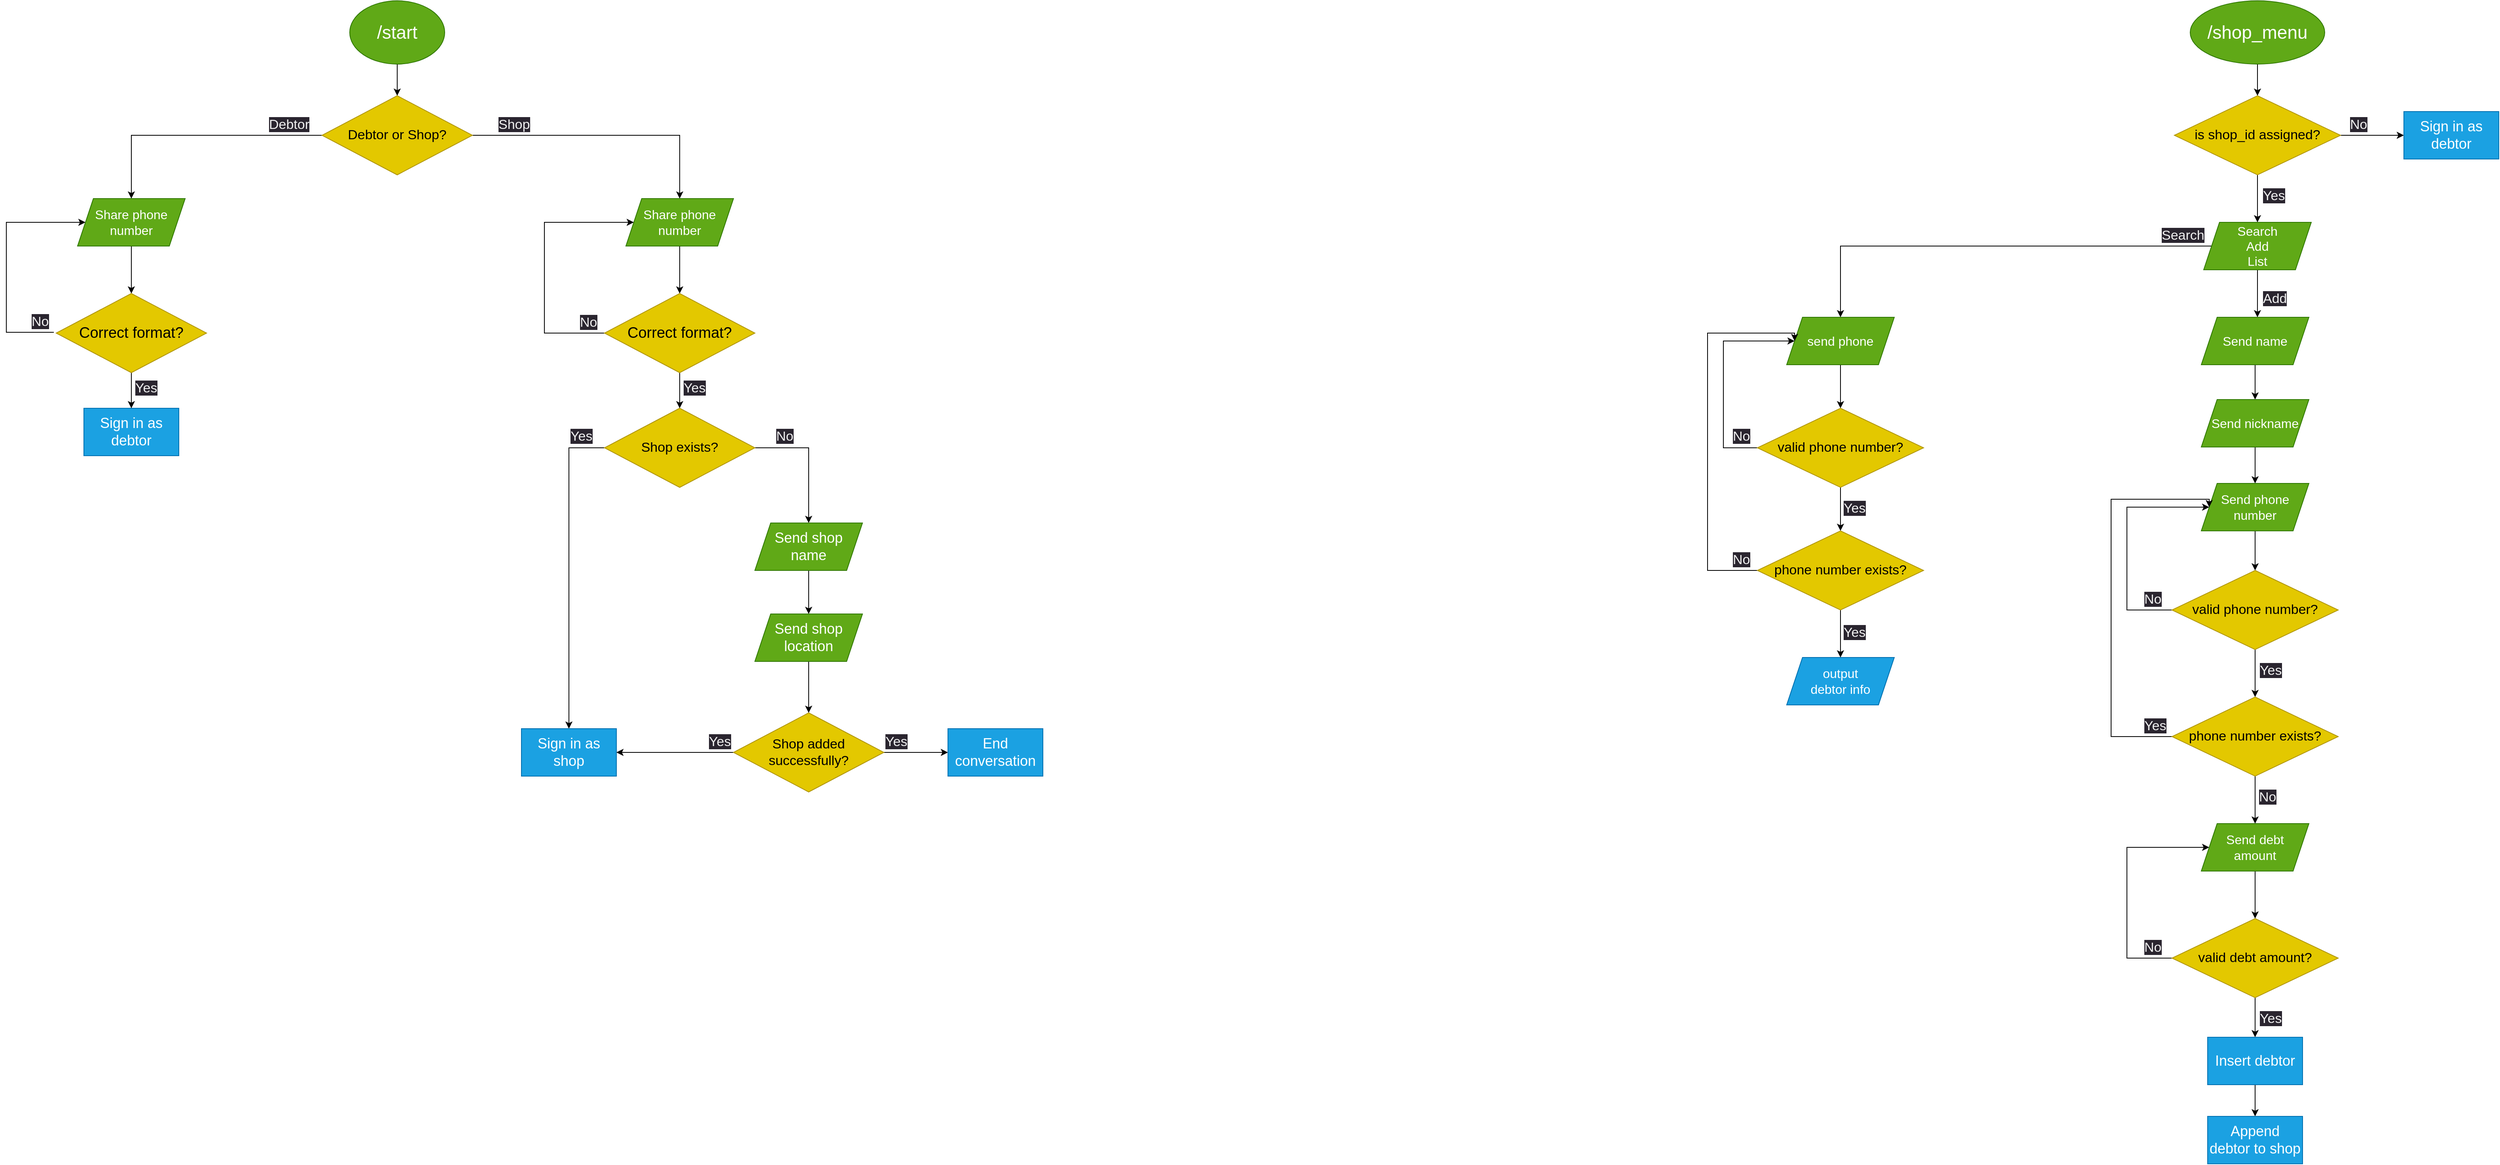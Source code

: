 <mxfile version="21.5.0" type="device">
  <diagram name="Page-1" id="ZCTmXSfx99b_AYZsrj3S">
    <mxGraphModel dx="1834" dy="844" grid="1" gridSize="10" guides="1" tooltips="1" connect="1" arrows="1" fold="1" page="0" pageScale="1" pageWidth="827" pageHeight="1169" math="0" shadow="0">
      <root>
        <mxCell id="0" />
        <mxCell id="1" parent="0" />
        <mxCell id="9ZaSiUd8DV9uHAAC3J2y-7" style="edgeStyle=orthogonalEdgeStyle;rounded=0;orthogonalLoop=1;jettySize=auto;html=1;exitX=0.5;exitY=1;exitDx=0;exitDy=0;entryX=0.5;entryY=0;entryDx=0;entryDy=0;" parent="1" source="9ZaSiUd8DV9uHAAC3J2y-1" target="9ZaSiUd8DV9uHAAC3J2y-6" edge="1">
          <mxGeometry relative="1" as="geometry" />
        </mxCell>
        <mxCell id="9ZaSiUd8DV9uHAAC3J2y-1" value="&lt;font style=&quot;font-size: 23px;&quot;&gt;/start&lt;/font&gt;" style="ellipse;whiteSpace=wrap;html=1;fillColor=#60a917;fontColor=#ffffff;strokeColor=#2D7600;" parent="1" vertex="1">
          <mxGeometry x="354" y="40" width="120" height="80" as="geometry" />
        </mxCell>
        <mxCell id="9ZaSiUd8DV9uHAAC3J2y-29" style="edgeStyle=orthogonalEdgeStyle;rounded=0;orthogonalLoop=1;jettySize=auto;html=1;exitX=0;exitY=0.5;exitDx=0;exitDy=0;entryX=0.5;entryY=0;entryDx=0;entryDy=0;" parent="1" source="9ZaSiUd8DV9uHAAC3J2y-6" target="9ZaSiUd8DV9uHAAC3J2y-28" edge="1">
          <mxGeometry relative="1" as="geometry" />
        </mxCell>
        <mxCell id="9ZaSiUd8DV9uHAAC3J2y-33" style="edgeStyle=orthogonalEdgeStyle;rounded=0;orthogonalLoop=1;jettySize=auto;html=1;exitX=1;exitY=0.5;exitDx=0;exitDy=0;entryX=0.5;entryY=0;entryDx=0;entryDy=0;" parent="1" source="9ZaSiUd8DV9uHAAC3J2y-6" target="9ZaSiUd8DV9uHAAC3J2y-31" edge="1">
          <mxGeometry relative="1" as="geometry" />
        </mxCell>
        <mxCell id="9ZaSiUd8DV9uHAAC3J2y-6" value="&lt;font style=&quot;font-size: 17px;&quot;&gt;Debtor or Shop?&lt;/font&gt;" style="rhombus;whiteSpace=wrap;html=1;fillColor=#e3c800;fontColor=#000000;strokeColor=#B09500;" parent="1" vertex="1">
          <mxGeometry x="319" y="160" width="190" height="100" as="geometry" />
        </mxCell>
        <mxCell id="9ZaSiUd8DV9uHAAC3J2y-10" value="&lt;font style=&quot;font-size: 18px;&quot;&gt;Sign in as debtor&lt;/font&gt;" style="rounded=0;whiteSpace=wrap;html=1;fillColor=#1ba1e2;fontColor=#ffffff;strokeColor=#006EAF;" parent="1" vertex="1">
          <mxGeometry x="18" y="555" width="120" height="60" as="geometry" />
        </mxCell>
        <mxCell id="9ZaSiUd8DV9uHAAC3J2y-12" value="&lt;span style=&quot;color: rgb(240, 240, 240); font-family: Helvetica; font-size: 17px; font-style: normal; font-variant-ligatures: normal; font-variant-caps: normal; font-weight: 400; letter-spacing: normal; orphans: 2; text-align: center; text-indent: 0px; text-transform: none; widows: 2; word-spacing: 0px; -webkit-text-stroke-width: 0px; background-color: rgb(42, 37, 47); text-decoration-thickness: initial; text-decoration-style: initial; text-decoration-color: initial; float: none; display: inline !important;&quot;&gt;Debtor&lt;/span&gt;" style="text;whiteSpace=wrap;html=1;" parent="1" vertex="1">
          <mxGeometry x="250" y="180" width="60" height="30" as="geometry" />
        </mxCell>
        <mxCell id="9ZaSiUd8DV9uHAAC3J2y-19" style="edgeStyle=orthogonalEdgeStyle;rounded=0;orthogonalLoop=1;jettySize=auto;html=1;exitX=0;exitY=0.5;exitDx=0;exitDy=0;entryX=0.5;entryY=0;entryDx=0;entryDy=0;" parent="1" source="9ZaSiUd8DV9uHAAC3J2y-15" target="9ZaSiUd8DV9uHAAC3J2y-18" edge="1">
          <mxGeometry relative="1" as="geometry" />
        </mxCell>
        <mxCell id="9ZaSiUd8DV9uHAAC3J2y-38" style="edgeStyle=orthogonalEdgeStyle;rounded=0;orthogonalLoop=1;jettySize=auto;html=1;exitX=1;exitY=0.5;exitDx=0;exitDy=0;entryX=0.5;entryY=0;entryDx=0;entryDy=0;" parent="1" source="9ZaSiUd8DV9uHAAC3J2y-15" target="9ZaSiUd8DV9uHAAC3J2y-35" edge="1">
          <mxGeometry relative="1" as="geometry" />
        </mxCell>
        <mxCell id="9ZaSiUd8DV9uHAAC3J2y-15" value="&lt;font style=&quot;font-size: 17px;&quot;&gt;Shop exists?&lt;/font&gt;" style="rhombus;whiteSpace=wrap;html=1;fillColor=#e3c800;fontColor=#000000;strokeColor=#B09500;" parent="1" vertex="1">
          <mxGeometry x="676" y="555" width="190" height="100" as="geometry" />
        </mxCell>
        <mxCell id="9ZaSiUd8DV9uHAAC3J2y-18" value="&lt;font style=&quot;font-size: 18px;&quot;&gt;Sign in as shop&lt;/font&gt;" style="rounded=0;whiteSpace=wrap;html=1;fillColor=#1ba1e2;fontColor=#ffffff;strokeColor=#006EAF;" parent="1" vertex="1">
          <mxGeometry x="571" y="960" width="120" height="60" as="geometry" />
        </mxCell>
        <mxCell id="9ZaSiUd8DV9uHAAC3J2y-22" value="&lt;span style=&quot;color: rgb(240, 240, 240); font-family: Helvetica; font-size: 17px; font-style: normal; font-variant-ligatures: normal; font-variant-caps: normal; font-weight: 400; letter-spacing: normal; orphans: 2; text-align: center; text-indent: 0px; text-transform: none; widows: 2; word-spacing: 0px; -webkit-text-stroke-width: 0px; background-color: rgb(42, 37, 47); text-decoration-thickness: initial; text-decoration-style: initial; text-decoration-color: initial; float: none; display: inline !important;&quot;&gt;Shop&lt;/span&gt;" style="text;whiteSpace=wrap;html=1;" parent="1" vertex="1">
          <mxGeometry x="540" y="180" width="60" height="30" as="geometry" />
        </mxCell>
        <mxCell id="9ZaSiUd8DV9uHAAC3J2y-23" value="&lt;span style=&quot;color: rgb(240, 240, 240); font-family: Helvetica; font-size: 17px; font-style: normal; font-variant-ligatures: normal; font-variant-caps: normal; font-weight: 400; letter-spacing: normal; orphans: 2; text-align: center; text-indent: 0px; text-transform: none; widows: 2; word-spacing: 0px; -webkit-text-stroke-width: 0px; background-color: rgb(42, 37, 47); text-decoration-thickness: initial; text-decoration-style: initial; text-decoration-color: initial; float: none; display: inline !important;&quot;&gt;Yes&lt;/span&gt;" style="text;whiteSpace=wrap;html=1;" parent="1" vertex="1">
          <mxGeometry x="631" y="574" width="60" height="30" as="geometry" />
        </mxCell>
        <mxCell id="9ZaSiUd8DV9uHAAC3J2y-24" value="&lt;span style=&quot;color: rgb(240, 240, 240); font-family: Helvetica; font-size: 17px; font-style: normal; font-variant-ligatures: normal; font-variant-caps: normal; font-weight: 400; letter-spacing: normal; orphans: 2; text-align: center; text-indent: 0px; text-transform: none; widows: 2; word-spacing: 0px; -webkit-text-stroke-width: 0px; background-color: rgb(42, 37, 47); text-decoration-thickness: initial; text-decoration-style: initial; text-decoration-color: initial; float: none; display: inline !important;&quot;&gt;No&lt;/span&gt;" style="text;whiteSpace=wrap;html=1;" parent="1" vertex="1">
          <mxGeometry x="891" y="574" width="60" height="30" as="geometry" />
        </mxCell>
        <mxCell id="9ZaSiUd8DV9uHAAC3J2y-42" style="edgeStyle=orthogonalEdgeStyle;rounded=0;orthogonalLoop=1;jettySize=auto;html=1;exitX=0.5;exitY=1;exitDx=0;exitDy=0;entryX=0.5;entryY=0;entryDx=0;entryDy=0;" parent="1" source="9ZaSiUd8DV9uHAAC3J2y-28" target="9ZaSiUd8DV9uHAAC3J2y-41" edge="1">
          <mxGeometry relative="1" as="geometry" />
        </mxCell>
        <mxCell id="9ZaSiUd8DV9uHAAC3J2y-28" value="&lt;font style=&quot;font-size: 16px;&quot;&gt;Share phone number&lt;/font&gt;" style="shape=parallelogram;perimeter=parallelogramPerimeter;whiteSpace=wrap;html=1;fixedSize=1;fillColor=#60a917;fontColor=#ffffff;strokeColor=#2D7600;" parent="1" vertex="1">
          <mxGeometry x="10" y="290" width="136" height="60" as="geometry" />
        </mxCell>
        <mxCell id="9ZaSiUd8DV9uHAAC3J2y-49" style="edgeStyle=orthogonalEdgeStyle;rounded=0;orthogonalLoop=1;jettySize=auto;html=1;exitX=0.5;exitY=1;exitDx=0;exitDy=0;entryX=0.5;entryY=0;entryDx=0;entryDy=0;" parent="1" source="9ZaSiUd8DV9uHAAC3J2y-31" target="9ZaSiUd8DV9uHAAC3J2y-48" edge="1">
          <mxGeometry relative="1" as="geometry" />
        </mxCell>
        <mxCell id="9ZaSiUd8DV9uHAAC3J2y-31" value="&lt;font style=&quot;font-size: 16px;&quot;&gt;Share phone number&lt;/font&gt;" style="shape=parallelogram;perimeter=parallelogramPerimeter;whiteSpace=wrap;html=1;fixedSize=1;fillColor=#60a917;fontColor=#ffffff;strokeColor=#2D7600;" parent="1" vertex="1">
          <mxGeometry x="703" y="290" width="136" height="60" as="geometry" />
        </mxCell>
        <mxCell id="9ZaSiUd8DV9uHAAC3J2y-37" style="edgeStyle=orthogonalEdgeStyle;rounded=0;orthogonalLoop=1;jettySize=auto;html=1;exitX=0.5;exitY=1;exitDx=0;exitDy=0;entryX=0.5;entryY=0;entryDx=0;entryDy=0;" parent="1" source="9ZaSiUd8DV9uHAAC3J2y-35" target="9ZaSiUd8DV9uHAAC3J2y-36" edge="1">
          <mxGeometry relative="1" as="geometry" />
        </mxCell>
        <mxCell id="9ZaSiUd8DV9uHAAC3J2y-35" value="&lt;font style=&quot;font-size: 18px;&quot;&gt;Send shop name&lt;/font&gt;" style="shape=parallelogram;perimeter=parallelogramPerimeter;whiteSpace=wrap;html=1;fixedSize=1;fillColor=#60a917;fontColor=#ffffff;strokeColor=#2D7600;" parent="1" vertex="1">
          <mxGeometry x="866" y="700" width="136" height="60" as="geometry" />
        </mxCell>
        <mxCell id="9ZaSiUd8DV9uHAAC3J2y-56" style="edgeStyle=orthogonalEdgeStyle;rounded=0;orthogonalLoop=1;jettySize=auto;html=1;exitX=0.5;exitY=1;exitDx=0;exitDy=0;entryX=0.5;entryY=0;entryDx=0;entryDy=0;" parent="1" source="9ZaSiUd8DV9uHAAC3J2y-36" target="9ZaSiUd8DV9uHAAC3J2y-55" edge="1">
          <mxGeometry relative="1" as="geometry" />
        </mxCell>
        <mxCell id="9ZaSiUd8DV9uHAAC3J2y-36" value="&lt;font style=&quot;font-size: 18px;&quot;&gt;Send shop location&lt;/font&gt;" style="shape=parallelogram;perimeter=parallelogramPerimeter;whiteSpace=wrap;html=1;fixedSize=1;fillColor=#60a917;fontColor=#ffffff;strokeColor=#2D7600;" parent="1" vertex="1">
          <mxGeometry x="866" y="815" width="136" height="60" as="geometry" />
        </mxCell>
        <mxCell id="9ZaSiUd8DV9uHAAC3J2y-43" style="edgeStyle=orthogonalEdgeStyle;rounded=0;orthogonalLoop=1;jettySize=auto;html=1;exitX=0.5;exitY=1;exitDx=0;exitDy=0;entryX=0.5;entryY=0;entryDx=0;entryDy=0;" parent="1" source="9ZaSiUd8DV9uHAAC3J2y-41" target="9ZaSiUd8DV9uHAAC3J2y-10" edge="1">
          <mxGeometry relative="1" as="geometry" />
        </mxCell>
        <mxCell id="9ZaSiUd8DV9uHAAC3J2y-41" value="&lt;font style=&quot;font-size: 19px;&quot;&gt;Correct format?&lt;/font&gt;" style="rhombus;whiteSpace=wrap;html=1;fillColor=#e3c800;fontColor=#000000;strokeColor=#B09500;" parent="1" vertex="1">
          <mxGeometry x="-17" y="410" width="190" height="100" as="geometry" />
        </mxCell>
        <mxCell id="9ZaSiUd8DV9uHAAC3J2y-44" value="&lt;span style=&quot;color: rgb(240, 240, 240); font-family: Helvetica; font-size: 17px; font-style: normal; font-variant-ligatures: normal; font-variant-caps: normal; font-weight: 400; letter-spacing: normal; orphans: 2; text-align: center; text-indent: 0px; text-transform: none; widows: 2; word-spacing: 0px; -webkit-text-stroke-width: 0px; background-color: rgb(42, 37, 47); text-decoration-thickness: initial; text-decoration-style: initial; text-decoration-color: initial; float: none; display: inline !important;&quot;&gt;Yes&lt;/span&gt;" style="text;whiteSpace=wrap;html=1;" parent="1" vertex="1">
          <mxGeometry x="81" y="513" width="60" height="30" as="geometry" />
        </mxCell>
        <mxCell id="9ZaSiUd8DV9uHAAC3J2y-47" style="edgeStyle=orthogonalEdgeStyle;rounded=0;orthogonalLoop=1;jettySize=auto;html=1;exitX=0.5;exitY=1;exitDx=0;exitDy=0;entryX=0;entryY=0.5;entryDx=0;entryDy=0;" parent="1" source="9ZaSiUd8DV9uHAAC3J2y-45" target="9ZaSiUd8DV9uHAAC3J2y-28" edge="1">
          <mxGeometry relative="1" as="geometry">
            <Array as="points">
              <mxPoint x="-80" y="459" />
              <mxPoint x="-80" y="320" />
            </Array>
          </mxGeometry>
        </mxCell>
        <mxCell id="9ZaSiUd8DV9uHAAC3J2y-45" value="&lt;span style=&quot;color: rgb(240, 240, 240); font-family: Helvetica; font-size: 17px; font-style: normal; font-variant-ligatures: normal; font-variant-caps: normal; font-weight: 400; letter-spacing: normal; orphans: 2; text-align: center; text-indent: 0px; text-transform: none; widows: 2; word-spacing: 0px; -webkit-text-stroke-width: 0px; background-color: rgb(42, 37, 47); text-decoration-thickness: initial; text-decoration-style: initial; text-decoration-color: initial; float: none; display: inline !important;&quot;&gt;No&lt;/span&gt;" style="text;whiteSpace=wrap;html=1;" parent="1" vertex="1">
          <mxGeometry x="-50" y="429" width="60" height="30" as="geometry" />
        </mxCell>
        <mxCell id="9ZaSiUd8DV9uHAAC3J2y-50" style="edgeStyle=orthogonalEdgeStyle;rounded=0;orthogonalLoop=1;jettySize=auto;html=1;exitX=0.5;exitY=1;exitDx=0;exitDy=0;entryX=0.5;entryY=0;entryDx=0;entryDy=0;" parent="1" source="9ZaSiUd8DV9uHAAC3J2y-48" target="9ZaSiUd8DV9uHAAC3J2y-15" edge="1">
          <mxGeometry relative="1" as="geometry" />
        </mxCell>
        <mxCell id="9ZaSiUd8DV9uHAAC3J2y-51" style="edgeStyle=orthogonalEdgeStyle;rounded=0;orthogonalLoop=1;jettySize=auto;html=1;exitX=0;exitY=0.5;exitDx=0;exitDy=0;entryX=0;entryY=0.5;entryDx=0;entryDy=0;" parent="1" source="9ZaSiUd8DV9uHAAC3J2y-48" target="9ZaSiUd8DV9uHAAC3J2y-31" edge="1">
          <mxGeometry relative="1" as="geometry">
            <Array as="points">
              <mxPoint x="600" y="460" />
              <mxPoint x="600" y="320" />
            </Array>
          </mxGeometry>
        </mxCell>
        <mxCell id="9ZaSiUd8DV9uHAAC3J2y-48" value="&lt;font style=&quot;font-size: 19px;&quot;&gt;Correct format?&lt;/font&gt;" style="rhombus;whiteSpace=wrap;html=1;fillColor=#e3c800;fontColor=#000000;strokeColor=#B09500;" parent="1" vertex="1">
          <mxGeometry x="676" y="410" width="190" height="100" as="geometry" />
        </mxCell>
        <mxCell id="9ZaSiUd8DV9uHAAC3J2y-52" value="&lt;span style=&quot;color: rgb(240, 240, 240); font-family: Helvetica; font-size: 17px; font-style: normal; font-variant-ligatures: normal; font-variant-caps: normal; font-weight: 400; letter-spacing: normal; orphans: 2; text-align: center; text-indent: 0px; text-transform: none; widows: 2; word-spacing: 0px; -webkit-text-stroke-width: 0px; background-color: rgb(42, 37, 47); text-decoration-thickness: initial; text-decoration-style: initial; text-decoration-color: initial; float: none; display: inline !important;&quot;&gt;No&lt;/span&gt;" style="text;whiteSpace=wrap;html=1;" parent="1" vertex="1">
          <mxGeometry x="643" y="430" width="60" height="30" as="geometry" />
        </mxCell>
        <mxCell id="9ZaSiUd8DV9uHAAC3J2y-53" value="&lt;span style=&quot;color: rgb(240, 240, 240); font-family: Helvetica; font-size: 17px; font-style: normal; font-variant-ligatures: normal; font-variant-caps: normal; font-weight: 400; letter-spacing: normal; orphans: 2; text-align: center; text-indent: 0px; text-transform: none; widows: 2; word-spacing: 0px; -webkit-text-stroke-width: 0px; background-color: rgb(42, 37, 47); text-decoration-thickness: initial; text-decoration-style: initial; text-decoration-color: initial; float: none; display: inline !important;&quot;&gt;Yes&lt;/span&gt;" style="text;whiteSpace=wrap;html=1;" parent="1" vertex="1">
          <mxGeometry x="774" y="513" width="60" height="30" as="geometry" />
        </mxCell>
        <mxCell id="9ZaSiUd8DV9uHAAC3J2y-57" style="edgeStyle=orthogonalEdgeStyle;rounded=0;orthogonalLoop=1;jettySize=auto;html=1;exitX=0;exitY=0.5;exitDx=0;exitDy=0;entryX=1;entryY=0.5;entryDx=0;entryDy=0;" parent="1" source="9ZaSiUd8DV9uHAAC3J2y-55" target="9ZaSiUd8DV9uHAAC3J2y-18" edge="1">
          <mxGeometry relative="1" as="geometry" />
        </mxCell>
        <mxCell id="9ZaSiUd8DV9uHAAC3J2y-60" style="edgeStyle=orthogonalEdgeStyle;rounded=0;orthogonalLoop=1;jettySize=auto;html=1;exitX=1;exitY=0.5;exitDx=0;exitDy=0;entryX=0;entryY=0.5;entryDx=0;entryDy=0;" parent="1" source="9ZaSiUd8DV9uHAAC3J2y-55" target="9ZaSiUd8DV9uHAAC3J2y-59" edge="1">
          <mxGeometry relative="1" as="geometry" />
        </mxCell>
        <mxCell id="9ZaSiUd8DV9uHAAC3J2y-55" value="&lt;span style=&quot;font-size: 17px;&quot;&gt;Shop added successfully?&lt;/span&gt;" style="rhombus;whiteSpace=wrap;html=1;fillColor=#e3c800;fontColor=#000000;strokeColor=#B09500;" parent="1" vertex="1">
          <mxGeometry x="839" y="940" width="190" height="100" as="geometry" />
        </mxCell>
        <mxCell id="9ZaSiUd8DV9uHAAC3J2y-58" value="&lt;span style=&quot;color: rgb(240, 240, 240); font-family: Helvetica; font-size: 17px; font-style: normal; font-variant-ligatures: normal; font-variant-caps: normal; font-weight: 400; letter-spacing: normal; orphans: 2; text-align: center; text-indent: 0px; text-transform: none; widows: 2; word-spacing: 0px; -webkit-text-stroke-width: 0px; background-color: rgb(42, 37, 47); text-decoration-thickness: initial; text-decoration-style: initial; text-decoration-color: initial; float: none; display: inline !important;&quot;&gt;Yes&lt;/span&gt;" style="text;whiteSpace=wrap;html=1;" parent="1" vertex="1">
          <mxGeometry x="806" y="960" width="60" height="30" as="geometry" />
        </mxCell>
        <mxCell id="9ZaSiUd8DV9uHAAC3J2y-59" value="&lt;font style=&quot;font-size: 18px;&quot;&gt;End conversation&lt;/font&gt;" style="rounded=0;whiteSpace=wrap;html=1;fillColor=#1ba1e2;fontColor=#ffffff;strokeColor=#006EAF;" parent="1" vertex="1">
          <mxGeometry x="1110" y="960" width="120" height="60" as="geometry" />
        </mxCell>
        <mxCell id="9ZaSiUd8DV9uHAAC3J2y-61" value="&lt;span style=&quot;color: rgb(240, 240, 240); font-family: Helvetica; font-size: 17px; font-style: normal; font-variant-ligatures: normal; font-variant-caps: normal; font-weight: 400; letter-spacing: normal; orphans: 2; text-align: center; text-indent: 0px; text-transform: none; widows: 2; word-spacing: 0px; -webkit-text-stroke-width: 0px; background-color: rgb(42, 37, 47); text-decoration-thickness: initial; text-decoration-style: initial; text-decoration-color: initial; float: none; display: inline !important;&quot;&gt;Yes&lt;/span&gt;" style="text;whiteSpace=wrap;html=1;" parent="1" vertex="1">
          <mxGeometry x="1029" y="960" width="60" height="30" as="geometry" />
        </mxCell>
        <mxCell id="9ZaSiUd8DV9uHAAC3J2y-66" style="edgeStyle=orthogonalEdgeStyle;rounded=0;orthogonalLoop=1;jettySize=auto;html=1;exitX=0.5;exitY=1;exitDx=0;exitDy=0;entryX=0.5;entryY=0;entryDx=0;entryDy=0;" parent="1" source="9ZaSiUd8DV9uHAAC3J2y-64" target="9ZaSiUd8DV9uHAAC3J2y-65" edge="1">
          <mxGeometry relative="1" as="geometry" />
        </mxCell>
        <mxCell id="9ZaSiUd8DV9uHAAC3J2y-64" value="&lt;font style=&quot;font-size: 23px;&quot;&gt;/shop_menu&lt;/font&gt;" style="ellipse;whiteSpace=wrap;html=1;fillColor=#60a917;fontColor=#ffffff;strokeColor=#2D7600;" parent="1" vertex="1">
          <mxGeometry x="2680" y="40" width="170" height="80" as="geometry" />
        </mxCell>
        <mxCell id="9ZaSiUd8DV9uHAAC3J2y-68" style="edgeStyle=orthogonalEdgeStyle;rounded=0;orthogonalLoop=1;jettySize=auto;html=1;exitX=1;exitY=0.5;exitDx=0;exitDy=0;entryX=0;entryY=0.5;entryDx=0;entryDy=0;" parent="1" source="9ZaSiUd8DV9uHAAC3J2y-65" target="9ZaSiUd8DV9uHAAC3J2y-67" edge="1">
          <mxGeometry relative="1" as="geometry" />
        </mxCell>
        <mxCell id="9ZaSiUd8DV9uHAAC3J2y-74" style="edgeStyle=orthogonalEdgeStyle;rounded=0;orthogonalLoop=1;jettySize=auto;html=1;exitX=0.5;exitY=1;exitDx=0;exitDy=0;" parent="1" source="9ZaSiUd8DV9uHAAC3J2y-65" target="9ZaSiUd8DV9uHAAC3J2y-73" edge="1">
          <mxGeometry relative="1" as="geometry" />
        </mxCell>
        <mxCell id="9ZaSiUd8DV9uHAAC3J2y-65" value="&lt;font style=&quot;font-size: 17px;&quot;&gt;is shop_id assigned?&lt;/font&gt;" style="rhombus;whiteSpace=wrap;html=1;fillColor=#e3c800;fontColor=#000000;strokeColor=#B09500;" parent="1" vertex="1">
          <mxGeometry x="2660" y="160" width="210" height="100" as="geometry" />
        </mxCell>
        <mxCell id="9ZaSiUd8DV9uHAAC3J2y-67" value="&lt;font style=&quot;font-size: 18px;&quot;&gt;Sign in as debtor&lt;/font&gt;" style="rounded=0;whiteSpace=wrap;html=1;fillColor=#1ba1e2;fontColor=#ffffff;strokeColor=#006EAF;" parent="1" vertex="1">
          <mxGeometry x="2950" y="180" width="120" height="60" as="geometry" />
        </mxCell>
        <mxCell id="9ZaSiUd8DV9uHAAC3J2y-69" value="&lt;span style=&quot;color: rgb(240, 240, 240); font-family: Helvetica; font-size: 17px; font-style: normal; font-variant-ligatures: normal; font-variant-caps: normal; font-weight: 400; letter-spacing: normal; orphans: 2; text-align: center; text-indent: 0px; text-transform: none; widows: 2; word-spacing: 0px; -webkit-text-stroke-width: 0px; background-color: rgb(42, 37, 47); text-decoration-thickness: initial; text-decoration-style: initial; text-decoration-color: initial; float: none; display: inline !important;&quot;&gt;No&lt;/span&gt;" style="text;whiteSpace=wrap;html=1;" parent="1" vertex="1">
          <mxGeometry x="2880" y="180" width="60" height="30" as="geometry" />
        </mxCell>
        <mxCell id="9ZaSiUd8DV9uHAAC3J2y-72" value="&lt;span style=&quot;color: rgb(240, 240, 240); font-family: Helvetica; font-size: 17px; font-style: normal; font-variant-ligatures: normal; font-variant-caps: normal; font-weight: 400; letter-spacing: normal; orphans: 2; text-align: center; text-indent: 0px; text-transform: none; widows: 2; word-spacing: 0px; -webkit-text-stroke-width: 0px; background-color: rgb(42, 37, 47); text-decoration-thickness: initial; text-decoration-style: initial; text-decoration-color: initial; float: none; display: inline !important;&quot;&gt;Yes&lt;/span&gt;" style="text;whiteSpace=wrap;html=1;" parent="1" vertex="1">
          <mxGeometry x="2770" y="270" width="60" height="30" as="geometry" />
        </mxCell>
        <mxCell id="9ZaSiUd8DV9uHAAC3J2y-77" style="edgeStyle=orthogonalEdgeStyle;rounded=0;orthogonalLoop=1;jettySize=auto;html=1;exitX=0.5;exitY=1;exitDx=0;exitDy=0;" parent="1" source="9ZaSiUd8DV9uHAAC3J2y-73" edge="1">
          <mxGeometry relative="1" as="geometry">
            <mxPoint x="2764.952" y="440" as="targetPoint" />
          </mxGeometry>
        </mxCell>
        <mxCell id="I39oS0J3rHiWMV1ZDgQ9-15" style="edgeStyle=orthogonalEdgeStyle;rounded=0;orthogonalLoop=1;jettySize=auto;html=1;exitX=0;exitY=0.5;exitDx=0;exitDy=0;entryX=0.5;entryY=0;entryDx=0;entryDy=0;" edge="1" parent="1" source="9ZaSiUd8DV9uHAAC3J2y-73" target="I39oS0J3rHiWMV1ZDgQ9-10">
          <mxGeometry relative="1" as="geometry" />
        </mxCell>
        <mxCell id="9ZaSiUd8DV9uHAAC3J2y-73" value="&lt;font style=&quot;font-size: 16px;&quot;&gt;Search&lt;br&gt;Add&lt;br&gt;List&lt;br&gt;&lt;/font&gt;" style="shape=parallelogram;perimeter=parallelogramPerimeter;whiteSpace=wrap;html=1;fixedSize=1;fillColor=#60a917;fontColor=#ffffff;strokeColor=#2D7600;" parent="1" vertex="1">
          <mxGeometry x="2697" y="320" width="136" height="60" as="geometry" />
        </mxCell>
        <mxCell id="9ZaSiUd8DV9uHAAC3J2y-76" value="&lt;span style=&quot;color: rgb(240, 240, 240); font-family: Helvetica; font-size: 17px; font-style: normal; font-variant-ligatures: normal; font-variant-caps: normal; font-weight: 400; letter-spacing: normal; orphans: 2; text-align: center; text-indent: 0px; text-transform: none; widows: 2; word-spacing: 0px; -webkit-text-stroke-width: 0px; background-color: rgb(42, 37, 47); text-decoration-thickness: initial; text-decoration-style: initial; text-decoration-color: initial; float: none; display: inline !important;&quot;&gt;Add&lt;/span&gt;" style="text;whiteSpace=wrap;html=1;" parent="1" vertex="1">
          <mxGeometry x="2770" y="400" width="60" height="30" as="geometry" />
        </mxCell>
        <mxCell id="9ZaSiUd8DV9uHAAC3J2y-80" style="edgeStyle=orthogonalEdgeStyle;rounded=0;orthogonalLoop=1;jettySize=auto;html=1;exitX=0.5;exitY=1;exitDx=0;exitDy=0;entryX=0.5;entryY=0;entryDx=0;entryDy=0;" parent="1" source="9ZaSiUd8DV9uHAAC3J2y-78" target="9ZaSiUd8DV9uHAAC3J2y-79" edge="1">
          <mxGeometry relative="1" as="geometry" />
        </mxCell>
        <mxCell id="9ZaSiUd8DV9uHAAC3J2y-78" value="&lt;font style=&quot;font-size: 16px;&quot;&gt;Send name&lt;br&gt;&lt;/font&gt;" style="shape=parallelogram;perimeter=parallelogramPerimeter;whiteSpace=wrap;html=1;fixedSize=1;fillColor=#60a917;fontColor=#ffffff;strokeColor=#2D7600;" parent="1" vertex="1">
          <mxGeometry x="2694" y="440" width="136" height="60" as="geometry" />
        </mxCell>
        <mxCell id="9ZaSiUd8DV9uHAAC3J2y-82" style="edgeStyle=orthogonalEdgeStyle;rounded=0;orthogonalLoop=1;jettySize=auto;html=1;exitX=0.5;exitY=1;exitDx=0;exitDy=0;entryX=0.5;entryY=0;entryDx=0;entryDy=0;" parent="1" source="9ZaSiUd8DV9uHAAC3J2y-79" target="9ZaSiUd8DV9uHAAC3J2y-81" edge="1">
          <mxGeometry relative="1" as="geometry" />
        </mxCell>
        <mxCell id="9ZaSiUd8DV9uHAAC3J2y-79" value="&lt;font style=&quot;font-size: 16px;&quot;&gt;Send nickname&lt;br&gt;&lt;/font&gt;" style="shape=parallelogram;perimeter=parallelogramPerimeter;whiteSpace=wrap;html=1;fixedSize=1;fillColor=#60a917;fontColor=#ffffff;strokeColor=#2D7600;" parent="1" vertex="1">
          <mxGeometry x="2694" y="544" width="136" height="60" as="geometry" />
        </mxCell>
        <mxCell id="9ZaSiUd8DV9uHAAC3J2y-86" style="edgeStyle=orthogonalEdgeStyle;rounded=0;orthogonalLoop=1;jettySize=auto;html=1;exitX=0.5;exitY=1;exitDx=0;exitDy=0;entryX=0.5;entryY=0;entryDx=0;entryDy=0;" parent="1" source="9ZaSiUd8DV9uHAAC3J2y-81" target="9ZaSiUd8DV9uHAAC3J2y-83" edge="1">
          <mxGeometry relative="1" as="geometry" />
        </mxCell>
        <mxCell id="9ZaSiUd8DV9uHAAC3J2y-81" value="&lt;font style=&quot;font-size: 16px;&quot;&gt;Send phone number&lt;br&gt;&lt;/font&gt;" style="shape=parallelogram;perimeter=parallelogramPerimeter;whiteSpace=wrap;html=1;fixedSize=1;fillColor=#60a917;fontColor=#ffffff;strokeColor=#2D7600;" parent="1" vertex="1">
          <mxGeometry x="2694" y="650" width="136" height="60" as="geometry" />
        </mxCell>
        <mxCell id="9ZaSiUd8DV9uHAAC3J2y-84" style="edgeStyle=orthogonalEdgeStyle;rounded=0;orthogonalLoop=1;jettySize=auto;html=1;exitX=0;exitY=0.5;exitDx=0;exitDy=0;entryX=0;entryY=0.5;entryDx=0;entryDy=0;" parent="1" source="9ZaSiUd8DV9uHAAC3J2y-83" target="9ZaSiUd8DV9uHAAC3J2y-81" edge="1">
          <mxGeometry relative="1" as="geometry">
            <Array as="points">
              <mxPoint x="2600" y="810" />
              <mxPoint x="2600" y="680" />
            </Array>
          </mxGeometry>
        </mxCell>
        <mxCell id="I39oS0J3rHiWMV1ZDgQ9-2" style="edgeStyle=orthogonalEdgeStyle;rounded=0;orthogonalLoop=1;jettySize=auto;html=1;exitX=0.5;exitY=1;exitDx=0;exitDy=0;entryX=0.5;entryY=0;entryDx=0;entryDy=0;" edge="1" parent="1" source="9ZaSiUd8DV9uHAAC3J2y-83" target="I39oS0J3rHiWMV1ZDgQ9-1">
          <mxGeometry relative="1" as="geometry" />
        </mxCell>
        <mxCell id="9ZaSiUd8DV9uHAAC3J2y-83" value="&lt;font style=&quot;font-size: 17px;&quot;&gt;valid phone number?&lt;/font&gt;" style="rhombus;whiteSpace=wrap;html=1;fillColor=#e3c800;fontColor=#000000;strokeColor=#B09500;" parent="1" vertex="1">
          <mxGeometry x="2657" y="760" width="210" height="100" as="geometry" />
        </mxCell>
        <mxCell id="9ZaSiUd8DV9uHAAC3J2y-85" value="&lt;span style=&quot;color: rgb(240, 240, 240); font-family: Helvetica; font-size: 17px; font-style: normal; font-variant-ligatures: normal; font-variant-caps: normal; font-weight: 400; letter-spacing: normal; orphans: 2; text-align: center; text-indent: 0px; text-transform: none; widows: 2; word-spacing: 0px; -webkit-text-stroke-width: 0px; background-color: rgb(42, 37, 47); text-decoration-thickness: initial; text-decoration-style: initial; text-decoration-color: initial; float: none; display: inline !important;&quot;&gt;No&lt;/span&gt;" style="text;whiteSpace=wrap;html=1;" parent="1" vertex="1">
          <mxGeometry x="2620" y="780" width="60" height="30" as="geometry" />
        </mxCell>
        <mxCell id="9ZaSiUd8DV9uHAAC3J2y-91" style="edgeStyle=orthogonalEdgeStyle;rounded=0;orthogonalLoop=1;jettySize=auto;html=1;exitX=0.5;exitY=1;exitDx=0;exitDy=0;entryX=0.5;entryY=0;entryDx=0;entryDy=0;" parent="1" source="9ZaSiUd8DV9uHAAC3J2y-87" target="9ZaSiUd8DV9uHAAC3J2y-90" edge="1">
          <mxGeometry relative="1" as="geometry" />
        </mxCell>
        <mxCell id="9ZaSiUd8DV9uHAAC3J2y-87" value="&lt;font style=&quot;font-size: 16px;&quot;&gt;Send debt &lt;br&gt;amount&lt;br&gt;&lt;/font&gt;" style="shape=parallelogram;perimeter=parallelogramPerimeter;whiteSpace=wrap;html=1;fixedSize=1;fillColor=#60a917;fontColor=#ffffff;strokeColor=#2D7600;" parent="1" vertex="1">
          <mxGeometry x="2694" y="1080" width="136" height="60" as="geometry" />
        </mxCell>
        <mxCell id="9ZaSiUd8DV9uHAAC3J2y-89" value="&lt;span style=&quot;color: rgb(240, 240, 240); font-family: Helvetica; font-size: 17px; font-style: normal; font-variant-ligatures: normal; font-variant-caps: normal; font-weight: 400; letter-spacing: normal; orphans: 2; text-align: center; text-indent: 0px; text-transform: none; widows: 2; word-spacing: 0px; -webkit-text-stroke-width: 0px; background-color: rgb(42, 37, 47); text-decoration-thickness: initial; text-decoration-style: initial; text-decoration-color: initial; float: none; display: inline !important;&quot;&gt;Yes&lt;/span&gt;" style="text;whiteSpace=wrap;html=1;" parent="1" vertex="1">
          <mxGeometry x="2766" y="870" width="60" height="30" as="geometry" />
        </mxCell>
        <mxCell id="9ZaSiUd8DV9uHAAC3J2y-92" style="edgeStyle=orthogonalEdgeStyle;rounded=0;orthogonalLoop=1;jettySize=auto;html=1;exitX=0;exitY=0.5;exitDx=0;exitDy=0;entryX=0;entryY=0.5;entryDx=0;entryDy=0;" parent="1" source="9ZaSiUd8DV9uHAAC3J2y-90" target="9ZaSiUd8DV9uHAAC3J2y-87" edge="1">
          <mxGeometry relative="1" as="geometry">
            <Array as="points">
              <mxPoint x="2600" y="1250" />
              <mxPoint x="2600" y="1110" />
            </Array>
          </mxGeometry>
        </mxCell>
        <mxCell id="9ZaSiUd8DV9uHAAC3J2y-96" style="edgeStyle=orthogonalEdgeStyle;rounded=0;orthogonalLoop=1;jettySize=auto;html=1;exitX=0.5;exitY=1;exitDx=0;exitDy=0;entryX=0.5;entryY=0;entryDx=0;entryDy=0;" parent="1" source="9ZaSiUd8DV9uHAAC3J2y-90" target="9ZaSiUd8DV9uHAAC3J2y-95" edge="1">
          <mxGeometry relative="1" as="geometry" />
        </mxCell>
        <mxCell id="9ZaSiUd8DV9uHAAC3J2y-90" value="&lt;font style=&quot;font-size: 17px;&quot;&gt;valid debt amount?&lt;/font&gt;" style="rhombus;whiteSpace=wrap;html=1;fillColor=#e3c800;fontColor=#000000;strokeColor=#B09500;" parent="1" vertex="1">
          <mxGeometry x="2657" y="1200" width="210" height="100" as="geometry" />
        </mxCell>
        <mxCell id="9ZaSiUd8DV9uHAAC3J2y-93" value="&lt;span style=&quot;color: rgb(240, 240, 240); font-family: Helvetica; font-size: 17px; font-style: normal; font-variant-ligatures: normal; font-variant-caps: normal; font-weight: 400; letter-spacing: normal; orphans: 2; text-align: center; text-indent: 0px; text-transform: none; widows: 2; word-spacing: 0px; -webkit-text-stroke-width: 0px; background-color: rgb(42, 37, 47); text-decoration-thickness: initial; text-decoration-style: initial; text-decoration-color: initial; float: none; display: inline !important;&quot;&gt;No&lt;/span&gt;" style="text;whiteSpace=wrap;html=1;" parent="1" vertex="1">
          <mxGeometry x="2620" y="1220" width="60" height="30" as="geometry" />
        </mxCell>
        <mxCell id="9ZaSiUd8DV9uHAAC3J2y-94" value="&lt;span style=&quot;color: rgb(240, 240, 240); font-family: Helvetica; font-size: 17px; font-style: normal; font-variant-ligatures: normal; font-variant-caps: normal; font-weight: 400; letter-spacing: normal; orphans: 2; text-align: center; text-indent: 0px; text-transform: none; widows: 2; word-spacing: 0px; -webkit-text-stroke-width: 0px; background-color: rgb(42, 37, 47); text-decoration-thickness: initial; text-decoration-style: initial; text-decoration-color: initial; float: none; display: inline !important;&quot;&gt;Yes&lt;/span&gt;" style="text;whiteSpace=wrap;html=1;" parent="1" vertex="1">
          <mxGeometry x="2766" y="1310" width="60" height="30" as="geometry" />
        </mxCell>
        <mxCell id="9ZaSiUd8DV9uHAAC3J2y-98" style="edgeStyle=orthogonalEdgeStyle;rounded=0;orthogonalLoop=1;jettySize=auto;html=1;exitX=0.5;exitY=1;exitDx=0;exitDy=0;entryX=0.5;entryY=0;entryDx=0;entryDy=0;" parent="1" source="9ZaSiUd8DV9uHAAC3J2y-95" target="9ZaSiUd8DV9uHAAC3J2y-97" edge="1">
          <mxGeometry relative="1" as="geometry" />
        </mxCell>
        <mxCell id="9ZaSiUd8DV9uHAAC3J2y-95" value="&lt;font style=&quot;font-size: 18px;&quot;&gt;Insert debtor&lt;/font&gt;" style="rounded=0;whiteSpace=wrap;html=1;fillColor=#1ba1e2;fontColor=#ffffff;strokeColor=#006EAF;" parent="1" vertex="1">
          <mxGeometry x="2702" y="1350" width="120" height="60" as="geometry" />
        </mxCell>
        <mxCell id="9ZaSiUd8DV9uHAAC3J2y-97" value="&lt;span style=&quot;font-size: 18px;&quot;&gt;Append debtor to shop&lt;/span&gt;" style="rounded=0;whiteSpace=wrap;html=1;fillColor=#1ba1e2;fontColor=#ffffff;strokeColor=#006EAF;" parent="1" vertex="1">
          <mxGeometry x="2702" y="1450" width="120" height="60" as="geometry" />
        </mxCell>
        <mxCell id="I39oS0J3rHiWMV1ZDgQ9-3" style="edgeStyle=orthogonalEdgeStyle;rounded=0;orthogonalLoop=1;jettySize=auto;html=1;exitX=0;exitY=0.5;exitDx=0;exitDy=0;entryX=0;entryY=0.5;entryDx=0;entryDy=0;" edge="1" parent="1" source="I39oS0J3rHiWMV1ZDgQ9-1" target="9ZaSiUd8DV9uHAAC3J2y-81">
          <mxGeometry relative="1" as="geometry">
            <Array as="points">
              <mxPoint x="2580" y="970" />
              <mxPoint x="2580" y="670" />
              <mxPoint x="2704" y="670" />
            </Array>
          </mxGeometry>
        </mxCell>
        <mxCell id="I39oS0J3rHiWMV1ZDgQ9-5" style="edgeStyle=orthogonalEdgeStyle;rounded=0;orthogonalLoop=1;jettySize=auto;html=1;exitX=0.5;exitY=1;exitDx=0;exitDy=0;entryX=0.5;entryY=0;entryDx=0;entryDy=0;" edge="1" parent="1" source="I39oS0J3rHiWMV1ZDgQ9-1" target="9ZaSiUd8DV9uHAAC3J2y-87">
          <mxGeometry relative="1" as="geometry" />
        </mxCell>
        <mxCell id="I39oS0J3rHiWMV1ZDgQ9-1" value="&lt;span style=&quot;font-size: 17px;&quot;&gt;phone number exists?&lt;/span&gt;" style="rhombus;whiteSpace=wrap;html=1;fillColor=#e3c800;fontColor=#000000;strokeColor=#B09500;" vertex="1" parent="1">
          <mxGeometry x="2657" y="920" width="210" height="100" as="geometry" />
        </mxCell>
        <mxCell id="I39oS0J3rHiWMV1ZDgQ9-4" value="&lt;span style=&quot;color: rgb(240, 240, 240); font-family: Helvetica; font-size: 17px; font-style: normal; font-variant-ligatures: normal; font-variant-caps: normal; font-weight: 400; letter-spacing: normal; orphans: 2; text-align: center; text-indent: 0px; text-transform: none; widows: 2; word-spacing: 0px; -webkit-text-stroke-width: 0px; background-color: rgb(42, 37, 47); text-decoration-thickness: initial; text-decoration-style: initial; text-decoration-color: initial; float: none; display: inline !important;&quot;&gt;Yes&lt;/span&gt;" style="text;whiteSpace=wrap;html=1;" vertex="1" parent="1">
          <mxGeometry x="2620" y="940" width="60" height="30" as="geometry" />
        </mxCell>
        <mxCell id="I39oS0J3rHiWMV1ZDgQ9-6" value="&lt;span style=&quot;color: rgb(240, 240, 240); font-family: Helvetica; font-size: 17px; font-style: normal; font-variant-ligatures: normal; font-variant-caps: normal; font-weight: 400; letter-spacing: normal; orphans: 2; text-align: center; text-indent: 0px; text-transform: none; widows: 2; word-spacing: 0px; -webkit-text-stroke-width: 0px; background-color: rgb(42, 37, 47); text-decoration-thickness: initial; text-decoration-style: initial; text-decoration-color: initial; float: none; display: inline !important;&quot;&gt;No&lt;/span&gt;" style="text;whiteSpace=wrap;html=1;" vertex="1" parent="1">
          <mxGeometry x="2765" y="1030" width="60" height="30" as="geometry" />
        </mxCell>
        <mxCell id="I39oS0J3rHiWMV1ZDgQ9-9" value="&lt;span style=&quot;color: rgb(240, 240, 240); font-family: Helvetica; font-size: 17px; font-style: normal; font-variant-ligatures: normal; font-variant-caps: normal; font-weight: 400; letter-spacing: normal; orphans: 2; text-align: center; text-indent: 0px; text-transform: none; widows: 2; word-spacing: 0px; -webkit-text-stroke-width: 0px; background-color: rgb(42, 37, 47); text-decoration-thickness: initial; text-decoration-style: initial; text-decoration-color: initial; float: none; display: inline !important;&quot;&gt;Search&lt;/span&gt;" style="text;whiteSpace=wrap;html=1;" vertex="1" parent="1">
          <mxGeometry x="2642" y="320" width="60" height="30" as="geometry" />
        </mxCell>
        <mxCell id="I39oS0J3rHiWMV1ZDgQ9-20" style="edgeStyle=orthogonalEdgeStyle;rounded=0;orthogonalLoop=1;jettySize=auto;html=1;exitX=0.5;exitY=1;exitDx=0;exitDy=0;entryX=0.5;entryY=0;entryDx=0;entryDy=0;" edge="1" parent="1" source="I39oS0J3rHiWMV1ZDgQ9-10" target="I39oS0J3rHiWMV1ZDgQ9-18">
          <mxGeometry relative="1" as="geometry" />
        </mxCell>
        <mxCell id="I39oS0J3rHiWMV1ZDgQ9-10" value="&lt;font style=&quot;font-size: 16px;&quot;&gt;send phone&lt;br&gt;&lt;/font&gt;" style="shape=parallelogram;perimeter=parallelogramPerimeter;whiteSpace=wrap;html=1;fixedSize=1;fillColor=#60a917;fontColor=#ffffff;strokeColor=#2D7600;" vertex="1" parent="1">
          <mxGeometry x="2170" y="440" width="136" height="60" as="geometry" />
        </mxCell>
        <mxCell id="I39oS0J3rHiWMV1ZDgQ9-16" value="&lt;font style=&quot;font-size: 16px;&quot;&gt;output &lt;br&gt;debtor info&lt;br&gt;&lt;/font&gt;" style="shape=parallelogram;perimeter=parallelogramPerimeter;whiteSpace=wrap;html=1;fixedSize=1;fillColor=#1ba1e2;fontColor=#ffffff;strokeColor=#006EAF;" vertex="1" parent="1">
          <mxGeometry x="2170" y="870" width="136" height="60" as="geometry" />
        </mxCell>
        <mxCell id="I39oS0J3rHiWMV1ZDgQ9-21" style="edgeStyle=orthogonalEdgeStyle;rounded=0;orthogonalLoop=1;jettySize=auto;html=1;exitX=0.5;exitY=1;exitDx=0;exitDy=0;entryX=0.5;entryY=0;entryDx=0;entryDy=0;" edge="1" parent="1" source="I39oS0J3rHiWMV1ZDgQ9-18" target="I39oS0J3rHiWMV1ZDgQ9-19">
          <mxGeometry relative="1" as="geometry" />
        </mxCell>
        <mxCell id="I39oS0J3rHiWMV1ZDgQ9-25" style="edgeStyle=orthogonalEdgeStyle;rounded=0;orthogonalLoop=1;jettySize=auto;html=1;exitX=0;exitY=0.5;exitDx=0;exitDy=0;entryX=0;entryY=0.5;entryDx=0;entryDy=0;" edge="1" parent="1" source="I39oS0J3rHiWMV1ZDgQ9-18" target="I39oS0J3rHiWMV1ZDgQ9-10">
          <mxGeometry relative="1" as="geometry">
            <Array as="points">
              <mxPoint x="2090" y="605" />
              <mxPoint x="2090" y="470" />
            </Array>
          </mxGeometry>
        </mxCell>
        <mxCell id="I39oS0J3rHiWMV1ZDgQ9-18" value="&lt;font style=&quot;font-size: 17px;&quot;&gt;valid phone number?&lt;/font&gt;" style="rhombus;whiteSpace=wrap;html=1;fillColor=#e3c800;fontColor=#000000;strokeColor=#B09500;" vertex="1" parent="1">
          <mxGeometry x="2133" y="555" width="210" height="100" as="geometry" />
        </mxCell>
        <mxCell id="I39oS0J3rHiWMV1ZDgQ9-22" style="edgeStyle=orthogonalEdgeStyle;rounded=0;orthogonalLoop=1;jettySize=auto;html=1;exitX=0.5;exitY=1;exitDx=0;exitDy=0;entryX=0.5;entryY=0;entryDx=0;entryDy=0;" edge="1" parent="1" source="I39oS0J3rHiWMV1ZDgQ9-19" target="I39oS0J3rHiWMV1ZDgQ9-16">
          <mxGeometry relative="1" as="geometry" />
        </mxCell>
        <mxCell id="I39oS0J3rHiWMV1ZDgQ9-27" style="edgeStyle=orthogonalEdgeStyle;rounded=0;orthogonalLoop=1;jettySize=auto;html=1;exitX=0;exitY=0.5;exitDx=0;exitDy=0;entryX=0;entryY=0.5;entryDx=0;entryDy=0;" edge="1" parent="1" source="I39oS0J3rHiWMV1ZDgQ9-19" target="I39oS0J3rHiWMV1ZDgQ9-10">
          <mxGeometry relative="1" as="geometry">
            <Array as="points">
              <mxPoint x="2070" y="760" />
              <mxPoint x="2070" y="460" />
              <mxPoint x="2180" y="460" />
            </Array>
          </mxGeometry>
        </mxCell>
        <mxCell id="I39oS0J3rHiWMV1ZDgQ9-19" value="&lt;span style=&quot;font-size: 17px;&quot;&gt;phone number exists?&lt;/span&gt;" style="rhombus;whiteSpace=wrap;html=1;fillColor=#e3c800;fontColor=#000000;strokeColor=#B09500;" vertex="1" parent="1">
          <mxGeometry x="2133" y="710" width="210" height="100" as="geometry" />
        </mxCell>
        <mxCell id="I39oS0J3rHiWMV1ZDgQ9-23" value="&lt;span style=&quot;color: rgb(240, 240, 240); font-family: Helvetica; font-size: 17px; font-style: normal; font-variant-ligatures: normal; font-variant-caps: normal; font-weight: 400; letter-spacing: normal; orphans: 2; text-align: center; text-indent: 0px; text-transform: none; widows: 2; word-spacing: 0px; -webkit-text-stroke-width: 0px; background-color: rgb(42, 37, 47); text-decoration-thickness: initial; text-decoration-style: initial; text-decoration-color: initial; float: none; display: inline !important;&quot;&gt;Yes&lt;/span&gt;" style="text;whiteSpace=wrap;html=1;" vertex="1" parent="1">
          <mxGeometry x="2240" y="665" width="60" height="30" as="geometry" />
        </mxCell>
        <mxCell id="I39oS0J3rHiWMV1ZDgQ9-24" value="&lt;span style=&quot;color: rgb(240, 240, 240); font-family: Helvetica; font-size: 17px; font-style: normal; font-variant-ligatures: normal; font-variant-caps: normal; font-weight: 400; letter-spacing: normal; orphans: 2; text-align: center; text-indent: 0px; text-transform: none; widows: 2; word-spacing: 0px; -webkit-text-stroke-width: 0px; background-color: rgb(42, 37, 47); text-decoration-thickness: initial; text-decoration-style: initial; text-decoration-color: initial; float: none; display: inline !important;&quot;&gt;Yes&lt;/span&gt;" style="text;whiteSpace=wrap;html=1;" vertex="1" parent="1">
          <mxGeometry x="2240" y="822" width="60" height="30" as="geometry" />
        </mxCell>
        <mxCell id="I39oS0J3rHiWMV1ZDgQ9-26" value="&lt;span style=&quot;color: rgb(240, 240, 240); font-family: Helvetica; font-size: 17px; font-style: normal; font-variant-ligatures: normal; font-variant-caps: normal; font-weight: 400; letter-spacing: normal; orphans: 2; text-align: center; text-indent: 0px; text-transform: none; widows: 2; word-spacing: 0px; -webkit-text-stroke-width: 0px; background-color: rgb(42, 37, 47); text-decoration-thickness: initial; text-decoration-style: initial; text-decoration-color: initial; float: none; display: inline !important;&quot;&gt;No&lt;/span&gt;" style="text;whiteSpace=wrap;html=1;" vertex="1" parent="1">
          <mxGeometry x="2100" y="574" width="60" height="30" as="geometry" />
        </mxCell>
        <mxCell id="I39oS0J3rHiWMV1ZDgQ9-28" value="&lt;span style=&quot;color: rgb(240, 240, 240); font-family: Helvetica; font-size: 17px; font-style: normal; font-variant-ligatures: normal; font-variant-caps: normal; font-weight: 400; letter-spacing: normal; orphans: 2; text-align: center; text-indent: 0px; text-transform: none; widows: 2; word-spacing: 0px; -webkit-text-stroke-width: 0px; background-color: rgb(42, 37, 47); text-decoration-thickness: initial; text-decoration-style: initial; text-decoration-color: initial; float: none; display: inline !important;&quot;&gt;No&lt;/span&gt;" style="text;whiteSpace=wrap;html=1;" vertex="1" parent="1">
          <mxGeometry x="2100" y="730" width="60" height="30" as="geometry" />
        </mxCell>
      </root>
    </mxGraphModel>
  </diagram>
</mxfile>
